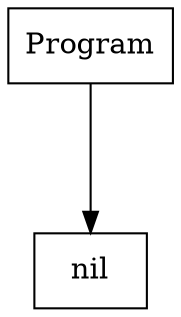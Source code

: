 digraph "ast"{

	nodesep=1;
	ranksep=1;

	N1 [label="nil", shape="box"];
	N0 [label="Program", shape="box"];

	N0 -> N1; 
}